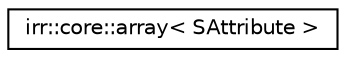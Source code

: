 digraph "Graphical Class Hierarchy"
{
  edge [fontname="Helvetica",fontsize="10",labelfontname="Helvetica",labelfontsize="10"];
  node [fontname="Helvetica",fontsize="10",shape=record];
  rankdir="LR";
  Node1 [label="irr::core::array\< SAttribute \>",height=0.2,width=0.4,color="black", fillcolor="white", style="filled",URL="$classirr_1_1core_1_1array.html"];
}
